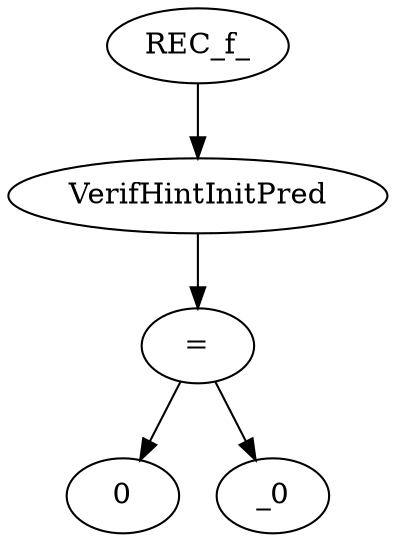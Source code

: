 digraph dag {
0 [label="REC_f_"];
1 [label="VerifHintInitPred"];
2 [label="="];
3 [label="0"];
4 [label="_0"];
"0" -> "1"[label=""]
"1" -> "2"[label=""]
"2" -> "4"[label=""]
"2" -> "3"[label=""]
}
